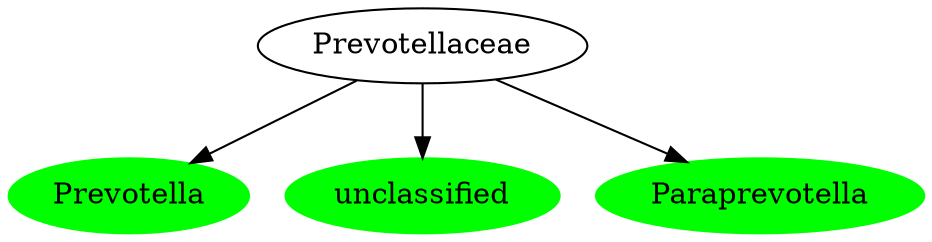 digraph G { 
	PrevotellaceaePrevotella [label="Prevotella", color="green", style=filled];
	BacteroidalesPrevotellaceae [label="Prevotellaceae"];
	PrevotellaceaePrevotella [label="Prevotella"];
	BacteroidalesPrevotellaceae -> PrevotellaceaePrevotella;
	Prevotellaceaeunclassified [label="unclassified", color="green", style=filled];
	BacteroidalesPrevotellaceae [label="Prevotellaceae"];
	Prevotellaceaeunclassified [label="unclassified"];
	BacteroidalesPrevotellaceae -> Prevotellaceaeunclassified;
	PrevotellaceaeParaprevotella [label="Paraprevotella", color="green", style=filled];
	BacteroidalesPrevotellaceae [label="Prevotellaceae"];
	PrevotellaceaeParaprevotella [label="Paraprevotella"];
	BacteroidalesPrevotellaceae -> PrevotellaceaeParaprevotella;

 }